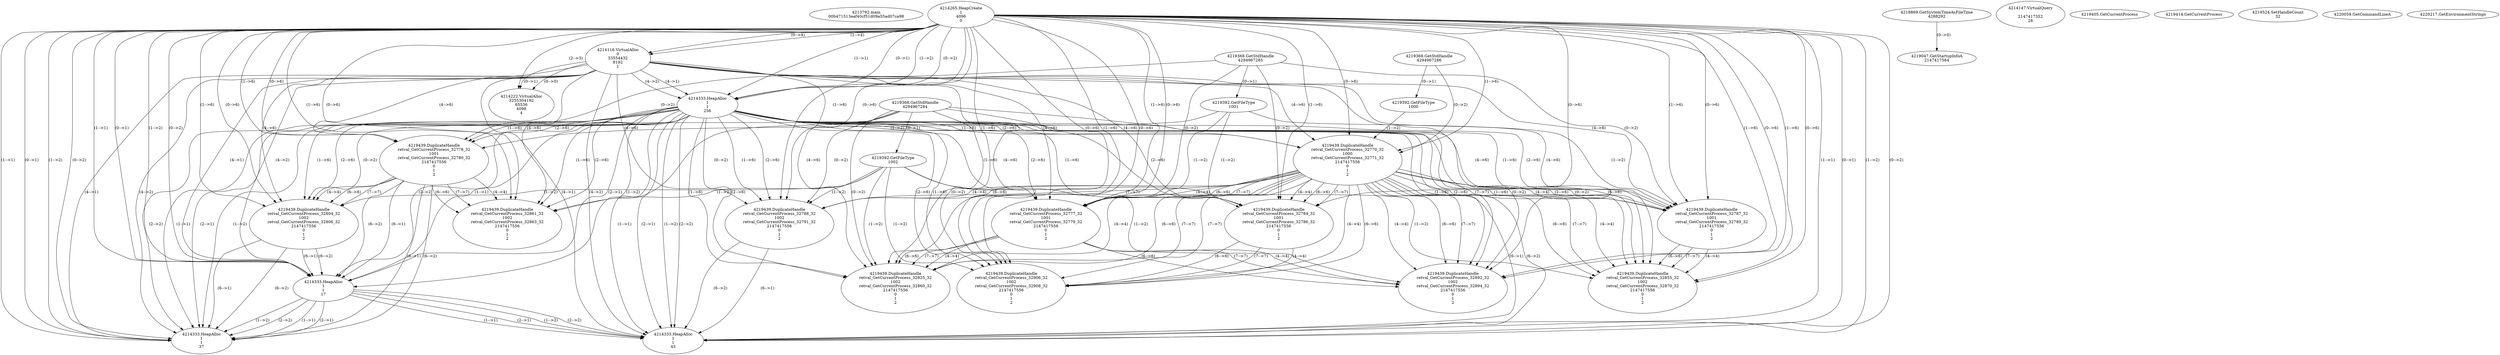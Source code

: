 // Global SCDG with merge call
digraph {
	0 [label="4213792.main
00b471513eaf40cf51d09a55ad07ca98"]
	1 [label="4214265.HeapCreate
1
4096
0"]
	2 [label="4218869.GetSystemTimeAsFileTime
4288292"]
	3 [label="4214116.VirtualAlloc
0
33554432
8192
1"]
	1 -> 3 [label="(1-->4)"]
	1 -> 3 [label="(0-->4)"]
	4 [label="4214147.VirtualQuery

2147417352
28"]
	5 [label="4214222.VirtualAlloc
3255304192
65536
4096
4"]
	3 -> 5 [label="(0-->1)"]
	1 -> 5 [label="(2-->3)"]
	3 -> 5 [label="(0-->0)"]
	6 [label="4219047.GetStartupInfoA
2147417564"]
	2 -> 6 [label="(0-->0)"]
	7 [label="4219368.GetStdHandle
4294967286"]
	8 [label="4214333.HeapAlloc
1
1
256"]
	1 -> 8 [label="(1-->1)"]
	1 -> 8 [label="(0-->1)"]
	3 -> 8 [label="(4-->1)"]
	1 -> 8 [label="(1-->2)"]
	1 -> 8 [label="(0-->2)"]
	3 -> 8 [label="(4-->2)"]
	9 [label="4219392.GetFileType
1000"]
	7 -> 9 [label="(0-->1)"]
	10 [label="4219368.GetStdHandle
4294967285"]
	11 [label="4219392.GetFileType
1001"]
	10 -> 11 [label="(0-->1)"]
	12 [label="4219405.GetCurrentProcess
"]
	13 [label="4219414.GetCurrentProcess
"]
	14 [label="4219439.DuplicateHandle
retval_GetCurrentProcess_32778_32
1001
retval_GetCurrentProcess_32780_32
2147417556
0
1
2"]
	10 -> 14 [label="(0-->2)"]
	11 -> 14 [label="(1-->2)"]
	1 -> 14 [label="(1-->6)"]
	1 -> 14 [label="(0-->6)"]
	3 -> 14 [label="(4-->6)"]
	8 -> 14 [label="(1-->6)"]
	8 -> 14 [label="(2-->6)"]
	15 [label="4219368.GetStdHandle
4294967284"]
	16 [label="4219392.GetFileType
1002"]
	15 -> 16 [label="(0-->1)"]
	17 [label="4219439.DuplicateHandle
retval_GetCurrentProcess_32804_32
1002
retval_GetCurrentProcess_32806_32
2147417556
0
1
2"]
	15 -> 17 [label="(0-->2)"]
	16 -> 17 [label="(1-->2)"]
	14 -> 17 [label="(4-->4)"]
	1 -> 17 [label="(1-->6)"]
	1 -> 17 [label="(0-->6)"]
	3 -> 17 [label="(4-->6)"]
	8 -> 17 [label="(1-->6)"]
	8 -> 17 [label="(2-->6)"]
	14 -> 17 [label="(6-->6)"]
	14 -> 17 [label="(7-->7)"]
	18 [label="4219524.SetHandleCount
32"]
	19 [label="4220059.GetCommandLineA
"]
	20 [label="4214333.HeapAlloc
1
1
17"]
	1 -> 20 [label="(1-->1)"]
	1 -> 20 [label="(0-->1)"]
	3 -> 20 [label="(4-->1)"]
	8 -> 20 [label="(1-->1)"]
	8 -> 20 [label="(2-->1)"]
	14 -> 20 [label="(6-->1)"]
	17 -> 20 [label="(6-->1)"]
	1 -> 20 [label="(1-->2)"]
	1 -> 20 [label="(0-->2)"]
	3 -> 20 [label="(4-->2)"]
	8 -> 20 [label="(1-->2)"]
	8 -> 20 [label="(2-->2)"]
	14 -> 20 [label="(6-->2)"]
	17 -> 20 [label="(6-->2)"]
	21 [label="4220217.GetEnvironmentStrings
"]
	22 [label="4214333.HeapAlloc
1
1
37"]
	1 -> 22 [label="(1-->1)"]
	1 -> 22 [label="(0-->1)"]
	3 -> 22 [label="(4-->1)"]
	8 -> 22 [label="(1-->1)"]
	8 -> 22 [label="(2-->1)"]
	14 -> 22 [label="(6-->1)"]
	17 -> 22 [label="(6-->1)"]
	20 -> 22 [label="(1-->1)"]
	20 -> 22 [label="(2-->1)"]
	1 -> 22 [label="(1-->2)"]
	1 -> 22 [label="(0-->2)"]
	3 -> 22 [label="(4-->2)"]
	8 -> 22 [label="(1-->2)"]
	8 -> 22 [label="(2-->2)"]
	14 -> 22 [label="(6-->2)"]
	17 -> 22 [label="(6-->2)"]
	20 -> 22 [label="(1-->2)"]
	20 -> 22 [label="(2-->2)"]
	23 [label="4219439.DuplicateHandle
retval_GetCurrentProcess_32770_32
1000
retval_GetCurrentProcess_32771_32
2147417556
0
1
2"]
	7 -> 23 [label="(0-->2)"]
	9 -> 23 [label="(1-->2)"]
	1 -> 23 [label="(1-->6)"]
	1 -> 23 [label="(0-->6)"]
	3 -> 23 [label="(4-->6)"]
	8 -> 23 [label="(1-->6)"]
	8 -> 23 [label="(2-->6)"]
	24 [label="4219439.DuplicateHandle
retval_GetCurrentProcess_32777_32
1001
retval_GetCurrentProcess_32779_32
2147417556
0
1
2"]
	10 -> 24 [label="(0-->2)"]
	11 -> 24 [label="(1-->2)"]
	23 -> 24 [label="(4-->4)"]
	1 -> 24 [label="(1-->6)"]
	1 -> 24 [label="(0-->6)"]
	3 -> 24 [label="(4-->6)"]
	8 -> 24 [label="(1-->6)"]
	8 -> 24 [label="(2-->6)"]
	23 -> 24 [label="(6-->6)"]
	23 -> 24 [label="(7-->7)"]
	25 [label="4219439.DuplicateHandle
retval_GetCurrentProcess_32892_32
1002
retval_GetCurrentProcess_32894_32
2147417556
0
1
2"]
	15 -> 25 [label="(0-->2)"]
	16 -> 25 [label="(1-->2)"]
	23 -> 25 [label="(4-->4)"]
	24 -> 25 [label="(4-->4)"]
	1 -> 25 [label="(1-->6)"]
	1 -> 25 [label="(0-->6)"]
	3 -> 25 [label="(4-->6)"]
	8 -> 25 [label="(1-->6)"]
	8 -> 25 [label="(2-->6)"]
	23 -> 25 [label="(6-->6)"]
	24 -> 25 [label="(6-->6)"]
	23 -> 25 [label="(7-->7)"]
	24 -> 25 [label="(7-->7)"]
	26 [label="4219439.DuplicateHandle
retval_GetCurrentProcess_32788_32
1002
retval_GetCurrentProcess_32791_32
2147417556
0
1
2"]
	15 -> 26 [label="(0-->2)"]
	16 -> 26 [label="(1-->2)"]
	23 -> 26 [label="(4-->4)"]
	1 -> 26 [label="(1-->6)"]
	1 -> 26 [label="(0-->6)"]
	3 -> 26 [label="(4-->6)"]
	8 -> 26 [label="(1-->6)"]
	8 -> 26 [label="(2-->6)"]
	23 -> 26 [label="(6-->6)"]
	23 -> 26 [label="(7-->7)"]
	27 [label="4214333.HeapAlloc
1
1
43"]
	1 -> 27 [label="(1-->1)"]
	1 -> 27 [label="(0-->1)"]
	3 -> 27 [label="(4-->1)"]
	8 -> 27 [label="(1-->1)"]
	8 -> 27 [label="(2-->1)"]
	20 -> 27 [label="(1-->1)"]
	20 -> 27 [label="(2-->1)"]
	23 -> 27 [label="(6-->1)"]
	26 -> 27 [label="(6-->1)"]
	1 -> 27 [label="(1-->2)"]
	1 -> 27 [label="(0-->2)"]
	3 -> 27 [label="(4-->2)"]
	8 -> 27 [label="(1-->2)"]
	8 -> 27 [label="(2-->2)"]
	20 -> 27 [label="(1-->2)"]
	20 -> 27 [label="(2-->2)"]
	23 -> 27 [label="(6-->2)"]
	26 -> 27 [label="(6-->2)"]
	28 [label="4219439.DuplicateHandle
retval_GetCurrentProcess_32825_32
1002
retval_GetCurrentProcess_32860_32
2147417556
0
1
2"]
	15 -> 28 [label="(0-->2)"]
	16 -> 28 [label="(1-->2)"]
	23 -> 28 [label="(4-->4)"]
	24 -> 28 [label="(4-->4)"]
	1 -> 28 [label="(1-->6)"]
	1 -> 28 [label="(0-->6)"]
	3 -> 28 [label="(4-->6)"]
	8 -> 28 [label="(1-->6)"]
	8 -> 28 [label="(2-->6)"]
	23 -> 28 [label="(6-->6)"]
	24 -> 28 [label="(6-->6)"]
	23 -> 28 [label="(7-->7)"]
	24 -> 28 [label="(7-->7)"]
	29 [label="4219439.DuplicateHandle
retval_GetCurrentProcess_32784_32
1001
retval_GetCurrentProcess_32786_32
2147417556
0
1
2"]
	10 -> 29 [label="(0-->2)"]
	11 -> 29 [label="(1-->2)"]
	23 -> 29 [label="(4-->4)"]
	1 -> 29 [label="(1-->6)"]
	1 -> 29 [label="(0-->6)"]
	3 -> 29 [label="(4-->6)"]
	8 -> 29 [label="(1-->6)"]
	8 -> 29 [label="(2-->6)"]
	23 -> 29 [label="(6-->6)"]
	23 -> 29 [label="(7-->7)"]
	30 [label="4219439.DuplicateHandle
retval_GetCurrentProcess_32906_32
1002
retval_GetCurrentProcess_32908_32
2147417556
0
1
2"]
	15 -> 30 [label="(0-->2)"]
	16 -> 30 [label="(1-->2)"]
	23 -> 30 [label="(4-->4)"]
	29 -> 30 [label="(4-->4)"]
	1 -> 30 [label="(1-->6)"]
	1 -> 30 [label="(0-->6)"]
	3 -> 30 [label="(4-->6)"]
	8 -> 30 [label="(1-->6)"]
	8 -> 30 [label="(2-->6)"]
	23 -> 30 [label="(6-->6)"]
	29 -> 30 [label="(6-->6)"]
	23 -> 30 [label="(7-->7)"]
	29 -> 30 [label="(7-->7)"]
	31 [label="4219439.DuplicateHandle
retval_GetCurrentProcess_32787_32
1001
retval_GetCurrentProcess_32789_32
2147417556
0
1
2"]
	10 -> 31 [label="(0-->2)"]
	11 -> 31 [label="(1-->2)"]
	23 -> 31 [label="(4-->4)"]
	1 -> 31 [label="(1-->6)"]
	1 -> 31 [label="(0-->6)"]
	3 -> 31 [label="(4-->6)"]
	8 -> 31 [label="(1-->6)"]
	8 -> 31 [label="(2-->6)"]
	23 -> 31 [label="(6-->6)"]
	23 -> 31 [label="(7-->7)"]
	32 [label="4219439.DuplicateHandle
retval_GetCurrentProcess_32855_32
1002
retval_GetCurrentProcess_32870_32
2147417556
0
1
2"]
	15 -> 32 [label="(0-->2)"]
	16 -> 32 [label="(1-->2)"]
	23 -> 32 [label="(4-->4)"]
	31 -> 32 [label="(4-->4)"]
	1 -> 32 [label="(1-->6)"]
	1 -> 32 [label="(0-->6)"]
	3 -> 32 [label="(4-->6)"]
	8 -> 32 [label="(1-->6)"]
	8 -> 32 [label="(2-->6)"]
	23 -> 32 [label="(6-->6)"]
	31 -> 32 [label="(6-->6)"]
	23 -> 32 [label="(7-->7)"]
	31 -> 32 [label="(7-->7)"]
	33 [label="4219439.DuplicateHandle
retval_GetCurrentProcess_32861_32
1002
retval_GetCurrentProcess_32863_32
2147417556
0
1
2"]
	15 -> 33 [label="(0-->2)"]
	16 -> 33 [label="(1-->2)"]
	14 -> 33 [label="(4-->4)"]
	1 -> 33 [label="(1-->6)"]
	1 -> 33 [label="(0-->6)"]
	3 -> 33 [label="(4-->6)"]
	8 -> 33 [label="(1-->6)"]
	8 -> 33 [label="(2-->6)"]
	14 -> 33 [label="(6-->6)"]
	14 -> 33 [label="(7-->7)"]
}
